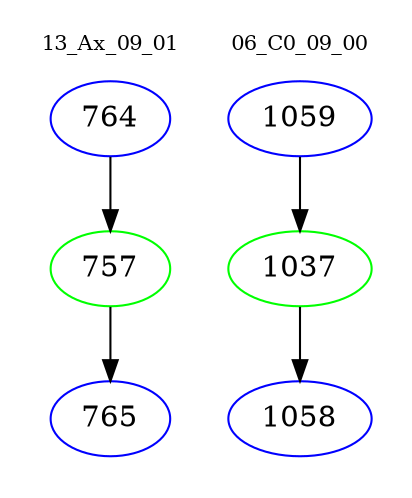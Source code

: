 digraph{
subgraph cluster_0 {
color = white
label = "13_Ax_09_01";
fontsize=10;
T0_764 [label="764", color="blue"]
T0_764 -> T0_757 [color="black"]
T0_757 [label="757", color="green"]
T0_757 -> T0_765 [color="black"]
T0_765 [label="765", color="blue"]
}
subgraph cluster_1 {
color = white
label = "06_C0_09_00";
fontsize=10;
T1_1059 [label="1059", color="blue"]
T1_1059 -> T1_1037 [color="black"]
T1_1037 [label="1037", color="green"]
T1_1037 -> T1_1058 [color="black"]
T1_1058 [label="1058", color="blue"]
}
}
